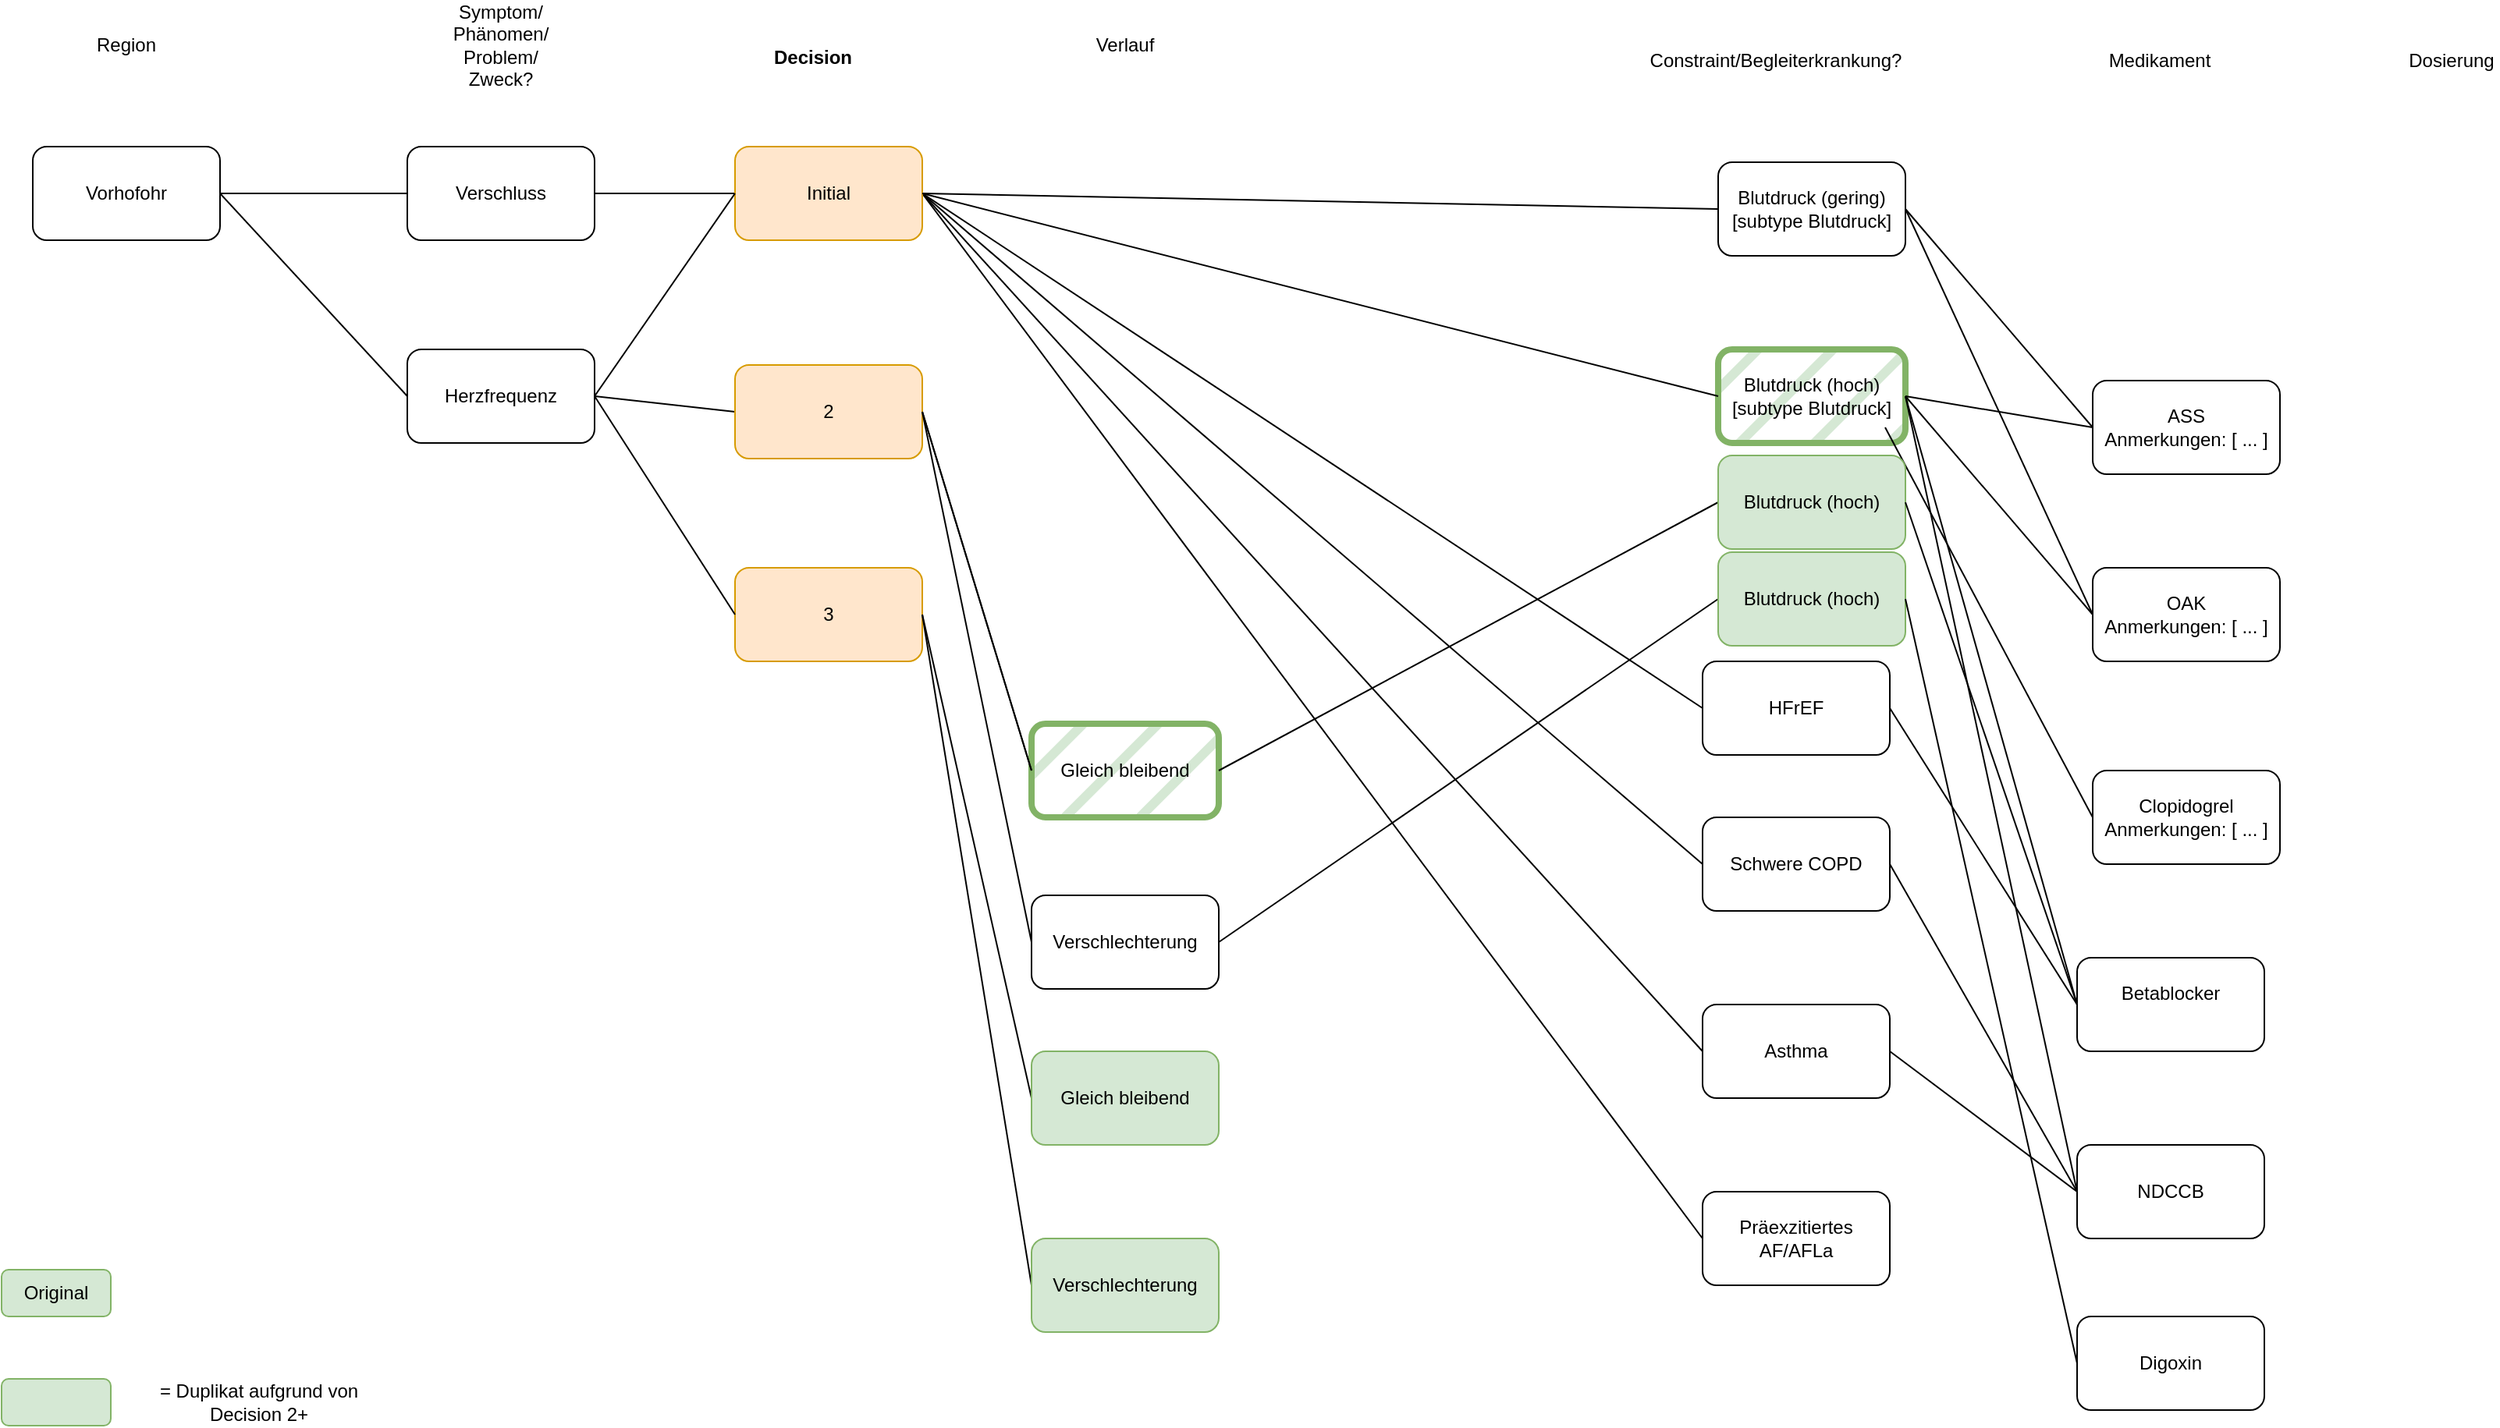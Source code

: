 <mxfile version="24.2.8" type="github">
  <diagram name="Seite-1" id="Lj3RmBoYemo5wMBXR7T-">
    <mxGraphModel dx="2074" dy="1106" grid="1" gridSize="10" guides="1" tooltips="1" connect="1" arrows="1" fold="1" page="1" pageScale="1" pageWidth="1654" pageHeight="1169" math="0" shadow="0">
      <root>
        <mxCell id="0" />
        <mxCell id="1" parent="0" />
        <mxCell id="BmRe0CwLIyu7bXr3vCcB-1" value="&lt;div&gt;Symptom/&lt;/div&gt;&lt;div&gt;Phänomen/&lt;br&gt;Problem/&lt;br&gt;Zweck?&lt;br&gt;&lt;/div&gt;" style="text;html=1;align=center;verticalAlign=middle;whiteSpace=wrap;rounded=0;" parent="1" vertex="1">
          <mxGeometry x="320" y="40" width="60" height="30" as="geometry" />
        </mxCell>
        <mxCell id="BmRe0CwLIyu7bXr3vCcB-2" value="Vorhofohr" style="rounded=1;whiteSpace=wrap;html=1;" parent="1" vertex="1">
          <mxGeometry x="50" y="120" width="120" height="60" as="geometry" />
        </mxCell>
        <mxCell id="BmRe0CwLIyu7bXr3vCcB-3" value="Verschluss" style="rounded=1;whiteSpace=wrap;html=1;" parent="1" vertex="1">
          <mxGeometry x="290" y="120" width="120" height="60" as="geometry" />
        </mxCell>
        <mxCell id="BmRe0CwLIyu7bXr3vCcB-4" value="Region" style="text;html=1;align=center;verticalAlign=middle;whiteSpace=wrap;rounded=0;" parent="1" vertex="1">
          <mxGeometry x="80" y="40" width="60" height="30" as="geometry" />
        </mxCell>
        <mxCell id="BmRe0CwLIyu7bXr3vCcB-7" value="&lt;div&gt;ASS&lt;/div&gt;&lt;div&gt;Anmerkungen: [ ... ]&lt;/div&gt;" style="rounded=1;whiteSpace=wrap;html=1;" parent="1" vertex="1">
          <mxGeometry x="1370" y="270" width="120" height="60" as="geometry" />
        </mxCell>
        <mxCell id="BmRe0CwLIyu7bXr3vCcB-8" value="&lt;div&gt;OAK&lt;/div&gt;&lt;div&gt;Anmerkungen: [ ... ]&lt;/div&gt;" style="rounded=1;whiteSpace=wrap;html=1;" parent="1" vertex="1">
          <mxGeometry x="1370" y="390" width="120" height="60" as="geometry" />
        </mxCell>
        <mxCell id="BmRe0CwLIyu7bXr3vCcB-9" value="&lt;div&gt;Clopidogrel&lt;/div&gt;&lt;div&gt;Anmerkungen: [ ... ]&lt;br&gt;&lt;/div&gt;" style="rounded=1;whiteSpace=wrap;html=1;" parent="1" vertex="1">
          <mxGeometry x="1370" y="520" width="120" height="60" as="geometry" />
        </mxCell>
        <mxCell id="BmRe0CwLIyu7bXr3vCcB-10" value="Medikament" style="text;html=1;align=center;verticalAlign=middle;whiteSpace=wrap;rounded=0;" parent="1" vertex="1">
          <mxGeometry x="1383" y="50" width="60" height="30" as="geometry" />
        </mxCell>
        <mxCell id="BmRe0CwLIyu7bXr3vCcB-11" value="&lt;div&gt;Blutdruck (gering)&lt;/div&gt;&lt;div&gt;[subtype Blutdruck]&lt;br&gt;&lt;/div&gt;" style="rounded=1;whiteSpace=wrap;html=1;" parent="1" vertex="1">
          <mxGeometry x="1130" y="130" width="120" height="60" as="geometry" />
        </mxCell>
        <mxCell id="BmRe0CwLIyu7bXr3vCcB-12" value="&lt;div&gt;Blutdruck (hoch)&lt;/div&gt;&lt;div&gt;[subtype Blutdruck]&lt;/div&gt;" style="rounded=1;whiteSpace=wrap;html=1;fillColor=#d5e8d4;strokeColor=#82b366;fillStyle=hatch;strokeWidth=4;" parent="1" vertex="1">
          <mxGeometry x="1130" y="250" width="120" height="60" as="geometry" />
        </mxCell>
        <mxCell id="BmRe0CwLIyu7bXr3vCcB-14" value="Constraint/Begleiterkrankung?" style="text;html=1;align=center;verticalAlign=middle;whiteSpace=wrap;rounded=0;" parent="1" vertex="1">
          <mxGeometry x="1137" y="50" width="60" height="30" as="geometry" />
        </mxCell>
        <mxCell id="BmRe0CwLIyu7bXr3vCcB-17" value="" style="endArrow=none;html=1;rounded=0;exitX=1;exitY=0.5;exitDx=0;exitDy=0;entryX=0;entryY=0.5;entryDx=0;entryDy=0;" parent="1" source="BmRe0CwLIyu7bXr3vCcB-2" target="BmRe0CwLIyu7bXr3vCcB-3" edge="1">
          <mxGeometry width="50" height="50" relative="1" as="geometry">
            <mxPoint x="580" y="380" as="sourcePoint" />
            <mxPoint x="630" y="330" as="targetPoint" />
          </mxGeometry>
        </mxCell>
        <mxCell id="BmRe0CwLIyu7bXr3vCcB-18" value="" style="endArrow=none;html=1;rounded=0;entryX=0;entryY=0.5;entryDx=0;entryDy=0;" parent="1" edge="1" target="ywd2_ELRaqGQqajww4Ma-36">
          <mxGeometry width="50" height="50" relative="1" as="geometry">
            <mxPoint x="410" y="150" as="sourcePoint" />
            <mxPoint x="500" y="230" as="targetPoint" />
          </mxGeometry>
        </mxCell>
        <mxCell id="BmRe0CwLIyu7bXr3vCcB-20" value="" style="endArrow=none;html=1;rounded=0;exitX=1;exitY=0.5;exitDx=0;exitDy=0;entryX=0;entryY=0.5;entryDx=0;entryDy=0;" parent="1" source="BmRe0CwLIyu7bXr3vCcB-11" target="BmRe0CwLIyu7bXr3vCcB-7" edge="1">
          <mxGeometry width="50" height="50" relative="1" as="geometry">
            <mxPoint x="1263" y="160" as="sourcePoint" />
            <mxPoint x="1350" y="159.58" as="targetPoint" />
          </mxGeometry>
        </mxCell>
        <mxCell id="BmRe0CwLIyu7bXr3vCcB-22" value="" style="endArrow=none;html=1;rounded=0;exitX=1;exitY=0.5;exitDx=0;exitDy=0;entryX=0;entryY=0.5;entryDx=0;entryDy=0;" parent="1" source="BmRe0CwLIyu7bXr3vCcB-12" target="BmRe0CwLIyu7bXr3vCcB-7" edge="1">
          <mxGeometry width="50" height="50" relative="1" as="geometry">
            <mxPoint x="1210" y="200" as="sourcePoint" />
            <mxPoint x="1357" y="290" as="targetPoint" />
          </mxGeometry>
        </mxCell>
        <mxCell id="BmRe0CwLIyu7bXr3vCcB-23" value="" style="endArrow=none;html=1;rounded=0;exitX=1;exitY=0.5;exitDx=0;exitDy=0;entryX=0;entryY=0.5;entryDx=0;entryDy=0;" parent="1" source="BmRe0CwLIyu7bXr3vCcB-11" target="BmRe0CwLIyu7bXr3vCcB-8" edge="1">
          <mxGeometry width="50" height="50" relative="1" as="geometry">
            <mxPoint x="1247" y="290" as="sourcePoint" />
            <mxPoint x="1360" y="170" as="targetPoint" />
          </mxGeometry>
        </mxCell>
        <mxCell id="BmRe0CwLIyu7bXr3vCcB-24" value="" style="endArrow=none;html=1;rounded=0;entryX=0;entryY=0.5;entryDx=0;entryDy=0;" parent="1" target="BmRe0CwLIyu7bXr3vCcB-9" edge="1">
          <mxGeometry width="50" height="50" relative="1" as="geometry">
            <mxPoint x="1237" y="300" as="sourcePoint" />
            <mxPoint x="1350" y="280" as="targetPoint" />
          </mxGeometry>
        </mxCell>
        <mxCell id="BmRe0CwLIyu7bXr3vCcB-25" value="" style="endArrow=none;html=1;rounded=0;exitX=1;exitY=0.5;exitDx=0;exitDy=0;entryX=0;entryY=0.5;entryDx=0;entryDy=0;" parent="1" source="BmRe0CwLIyu7bXr3vCcB-12" edge="1" target="BmRe0CwLIyu7bXr3vCcB-8">
          <mxGeometry width="50" height="50" relative="1" as="geometry">
            <mxPoint x="1247" y="170" as="sourcePoint" />
            <mxPoint x="1366" y="420" as="targetPoint" />
          </mxGeometry>
        </mxCell>
        <mxCell id="BmRe0CwLIyu7bXr3vCcB-37" value="Dosierung" style="text;html=1;align=center;verticalAlign=middle;whiteSpace=wrap;rounded=0;" parent="1" vertex="1">
          <mxGeometry x="1570" y="50" width="60" height="30" as="geometry" />
        </mxCell>
        <mxCell id="ywd2_ELRaqGQqajww4Ma-4" value="" style="endArrow=none;html=1;rounded=0;exitX=1;exitY=0.5;exitDx=0;exitDy=0;entryX=0;entryY=0.5;entryDx=0;entryDy=0;" edge="1" parent="1" source="ywd2_ELRaqGQqajww4Ma-36" target="BmRe0CwLIyu7bXr3vCcB-11">
          <mxGeometry width="50" height="50" relative="1" as="geometry">
            <mxPoint x="974" y="500" as="sourcePoint" />
            <mxPoint x="1117" y="159" as="targetPoint" />
          </mxGeometry>
        </mxCell>
        <mxCell id="ywd2_ELRaqGQqajww4Ma-5" value="HFrEF" style="rounded=1;whiteSpace=wrap;html=1;" vertex="1" parent="1">
          <mxGeometry x="1120" y="450" width="120" height="60" as="geometry" />
        </mxCell>
        <mxCell id="ywd2_ELRaqGQqajww4Ma-6" value="Schwere COPD" style="rounded=1;whiteSpace=wrap;html=1;" vertex="1" parent="1">
          <mxGeometry x="1120" y="550" width="120" height="60" as="geometry" />
        </mxCell>
        <mxCell id="ywd2_ELRaqGQqajww4Ma-8" value="Asthma" style="rounded=1;whiteSpace=wrap;html=1;" vertex="1" parent="1">
          <mxGeometry x="1120" y="670" width="120" height="60" as="geometry" />
        </mxCell>
        <mxCell id="ywd2_ELRaqGQqajww4Ma-9" value="&lt;div&gt;Präexzitiertes&lt;/div&gt;&lt;div&gt;AF/AFLa&lt;/div&gt;" style="rounded=1;whiteSpace=wrap;html=1;" vertex="1" parent="1">
          <mxGeometry x="1120" y="790" width="120" height="60" as="geometry" />
        </mxCell>
        <mxCell id="ywd2_ELRaqGQqajww4Ma-10" value="" style="endArrow=none;html=1;rounded=0;entryX=0;entryY=0.5;entryDx=0;entryDy=0;exitX=1;exitY=0.5;exitDx=0;exitDy=0;" edge="1" parent="1" source="ywd2_ELRaqGQqajww4Ma-36" target="ywd2_ELRaqGQqajww4Ma-5">
          <mxGeometry width="50" height="50" relative="1" as="geometry">
            <mxPoint x="794" y="280" as="sourcePoint" />
            <mxPoint x="891" y="159" as="targetPoint" />
          </mxGeometry>
        </mxCell>
        <mxCell id="ywd2_ELRaqGQqajww4Ma-11" value="" style="endArrow=none;html=1;rounded=0;entryX=0;entryY=0.5;entryDx=0;entryDy=0;exitX=1;exitY=0.5;exitDx=0;exitDy=0;" edge="1" parent="1" source="ywd2_ELRaqGQqajww4Ma-36" target="ywd2_ELRaqGQqajww4Ma-6">
          <mxGeometry width="50" height="50" relative="1" as="geometry">
            <mxPoint x="400" y="560" as="sourcePoint" />
            <mxPoint x="881" y="565" as="targetPoint" />
          </mxGeometry>
        </mxCell>
        <mxCell id="ywd2_ELRaqGQqajww4Ma-12" value="" style="endArrow=none;html=1;rounded=0;entryX=0;entryY=0.5;entryDx=0;entryDy=0;exitX=1;exitY=0.5;exitDx=0;exitDy=0;" edge="1" parent="1" source="ywd2_ELRaqGQqajww4Ma-36" target="ywd2_ELRaqGQqajww4Ma-8">
          <mxGeometry width="50" height="50" relative="1" as="geometry">
            <mxPoint x="794" y="280" as="sourcePoint" />
            <mxPoint x="881" y="670" as="targetPoint" />
          </mxGeometry>
        </mxCell>
        <mxCell id="ywd2_ELRaqGQqajww4Ma-13" value="" style="endArrow=none;html=1;rounded=0;entryX=0;entryY=0.5;entryDx=0;entryDy=0;exitX=1;exitY=0.5;exitDx=0;exitDy=0;" edge="1" parent="1" source="ywd2_ELRaqGQqajww4Ma-36" target="ywd2_ELRaqGQqajww4Ma-9">
          <mxGeometry width="50" height="50" relative="1" as="geometry">
            <mxPoint x="804" y="290" as="sourcePoint" />
            <mxPoint x="881" y="790" as="targetPoint" />
          </mxGeometry>
        </mxCell>
        <mxCell id="ywd2_ELRaqGQqajww4Ma-15" value="Herzfrequenz" style="rounded=1;whiteSpace=wrap;html=1;" vertex="1" parent="1">
          <mxGeometry x="290" y="250" width="120" height="60" as="geometry" />
        </mxCell>
        <mxCell id="ywd2_ELRaqGQqajww4Ma-18" value="&lt;div&gt;Betablocker&lt;/div&gt;&lt;div&gt;&lt;br&gt;&lt;/div&gt;" style="rounded=1;whiteSpace=wrap;html=1;" vertex="1" parent="1">
          <mxGeometry x="1360" y="640" width="120" height="60" as="geometry" />
        </mxCell>
        <mxCell id="ywd2_ELRaqGQqajww4Ma-20" value="NDCCB" style="rounded=1;whiteSpace=wrap;html=1;" vertex="1" parent="1">
          <mxGeometry x="1360" y="760" width="120" height="60" as="geometry" />
        </mxCell>
        <mxCell id="ywd2_ELRaqGQqajww4Ma-22" value="" style="endArrow=none;html=1;rounded=0;entryX=0;entryY=0.5;entryDx=0;entryDy=0;exitX=1;exitY=0.5;exitDx=0;exitDy=0;" edge="1" parent="1" source="BmRe0CwLIyu7bXr3vCcB-12" target="ywd2_ELRaqGQqajww4Ma-18">
          <mxGeometry width="50" height="50" relative="1" as="geometry">
            <mxPoint x="1190" y="510" as="sourcePoint" />
            <mxPoint x="1240" y="460" as="targetPoint" />
          </mxGeometry>
        </mxCell>
        <mxCell id="ywd2_ELRaqGQqajww4Ma-23" value="" style="endArrow=none;html=1;rounded=0;entryX=0;entryY=0.5;entryDx=0;entryDy=0;exitX=1;exitY=0.5;exitDx=0;exitDy=0;" edge="1" parent="1" source="BmRe0CwLIyu7bXr3vCcB-12" target="ywd2_ELRaqGQqajww4Ma-20">
          <mxGeometry width="50" height="50" relative="1" as="geometry">
            <mxPoint x="1247" y="169" as="sourcePoint" />
            <mxPoint x="1370" y="680" as="targetPoint" />
          </mxGeometry>
        </mxCell>
        <mxCell id="ywd2_ELRaqGQqajww4Ma-24" value="" style="endArrow=none;html=1;rounded=0;exitX=1;exitY=0.5;exitDx=0;exitDy=0;" edge="1" parent="1" source="ywd2_ELRaqGQqajww4Ma-5">
          <mxGeometry width="50" height="50" relative="1" as="geometry">
            <mxPoint x="1190" y="510" as="sourcePoint" />
            <mxPoint x="1360" y="670" as="targetPoint" />
          </mxGeometry>
        </mxCell>
        <mxCell id="ywd2_ELRaqGQqajww4Ma-25" value="" style="endArrow=none;html=1;rounded=0;exitX=1;exitY=0.5;exitDx=0;exitDy=0;" edge="1" parent="1" source="ywd2_ELRaqGQqajww4Ma-6">
          <mxGeometry width="50" height="50" relative="1" as="geometry">
            <mxPoint x="1237" y="575" as="sourcePoint" />
            <mxPoint x="1360" y="790" as="targetPoint" />
          </mxGeometry>
        </mxCell>
        <mxCell id="ywd2_ELRaqGQqajww4Ma-26" value="" style="endArrow=none;html=1;rounded=0;exitX=1;exitY=0.5;exitDx=0;exitDy=0;entryX=0;entryY=0.5;entryDx=0;entryDy=0;" edge="1" parent="1" source="ywd2_ELRaqGQqajww4Ma-8" target="ywd2_ELRaqGQqajww4Ma-20">
          <mxGeometry width="50" height="50" relative="1" as="geometry">
            <mxPoint x="1237" y="680" as="sourcePoint" />
            <mxPoint x="1340" y="790" as="targetPoint" />
          </mxGeometry>
        </mxCell>
        <mxCell id="ywd2_ELRaqGQqajww4Ma-30" value="Gleich bleibend" style="rounded=1;whiteSpace=wrap;html=1;fillColor=#d5e8d4;fillStyle=hatch;strokeColor=#82b366;strokeWidth=4;" vertex="1" parent="1">
          <mxGeometry x="690" y="490" width="120" height="60" as="geometry" />
        </mxCell>
        <mxCell id="ywd2_ELRaqGQqajww4Ma-32" value="Verschlechterung" style="rounded=1;whiteSpace=wrap;html=1;" vertex="1" parent="1">
          <mxGeometry x="690" y="600" width="120" height="60" as="geometry" />
        </mxCell>
        <mxCell id="ywd2_ELRaqGQqajww4Ma-34" value="" style="endArrow=none;html=1;rounded=0;exitX=0;exitY=0.5;exitDx=0;exitDy=0;entryX=1;entryY=0.5;entryDx=0;entryDy=0;" edge="1" parent="1" source="ywd2_ELRaqGQqajww4Ma-41" target="ywd2_ELRaqGQqajww4Ma-30">
          <mxGeometry width="50" height="50" relative="1" as="geometry">
            <mxPoint x="854" y="450" as="sourcePoint" />
            <mxPoint x="400" y="650" as="targetPoint" />
          </mxGeometry>
        </mxCell>
        <mxCell id="ywd2_ELRaqGQqajww4Ma-36" value="Initial" style="rounded=1;whiteSpace=wrap;html=1;fillColor=#ffe6cc;strokeColor=#d79b00;" vertex="1" parent="1">
          <mxGeometry x="500" y="120" width="120" height="60" as="geometry" />
        </mxCell>
        <mxCell id="ywd2_ELRaqGQqajww4Ma-37" value="" style="endArrow=none;html=1;rounded=0;exitX=1;exitY=0.5;exitDx=0;exitDy=0;entryX=0;entryY=0.5;entryDx=0;entryDy=0;" edge="1" parent="1" source="ywd2_ELRaqGQqajww4Ma-15" target="ywd2_ELRaqGQqajww4Ma-36">
          <mxGeometry width="50" height="50" relative="1" as="geometry">
            <mxPoint x="360" y="330" as="sourcePoint" />
            <mxPoint x="830" y="450" as="targetPoint" />
          </mxGeometry>
        </mxCell>
        <mxCell id="ywd2_ELRaqGQqajww4Ma-38" value="" style="endArrow=none;html=1;rounded=0;exitX=1;exitY=0.5;exitDx=0;exitDy=0;entryX=0;entryY=0.5;entryDx=0;entryDy=0;" edge="1" parent="1" source="ywd2_ELRaqGQqajww4Ma-56" target="ywd2_ELRaqGQqajww4Ma-30">
          <mxGeometry width="50" height="50" relative="1" as="geometry">
            <mxPoint x="780" y="500" as="sourcePoint" />
            <mxPoint x="830" y="450" as="targetPoint" />
          </mxGeometry>
        </mxCell>
        <mxCell id="ywd2_ELRaqGQqajww4Ma-39" value="" style="endArrow=none;html=1;rounded=0;exitX=1;exitY=0.5;exitDx=0;exitDy=0;entryX=0;entryY=0.5;entryDx=0;entryDy=0;" edge="1" parent="1" source="ywd2_ELRaqGQqajww4Ma-15" target="ywd2_ELRaqGQqajww4Ma-56">
          <mxGeometry width="50" height="50" relative="1" as="geometry">
            <mxPoint x="420" y="290" as="sourcePoint" />
            <mxPoint x="674" y="425" as="targetPoint" />
          </mxGeometry>
        </mxCell>
        <mxCell id="ywd2_ELRaqGQqajww4Ma-40" value="" style="endArrow=none;html=1;rounded=0;exitX=1;exitY=0.5;exitDx=0;exitDy=0;entryX=0;entryY=0.5;entryDx=0;entryDy=0;" edge="1" parent="1" source="ywd2_ELRaqGQqajww4Ma-32" target="ywd2_ELRaqGQqajww4Ma-53">
          <mxGeometry width="50" height="50" relative="1" as="geometry">
            <mxPoint x="780" y="500" as="sourcePoint" />
            <mxPoint x="880" y="480" as="targetPoint" />
          </mxGeometry>
        </mxCell>
        <mxCell id="ywd2_ELRaqGQqajww4Ma-41" value="&lt;div&gt;Blutdruck (hoch)&lt;br&gt;&lt;/div&gt;" style="rounded=1;whiteSpace=wrap;html=1;fillColor=#d5e8d4;strokeColor=#82b366;" vertex="1" parent="1">
          <mxGeometry x="1130" y="318" width="120" height="60" as="geometry" />
        </mxCell>
        <mxCell id="ywd2_ELRaqGQqajww4Ma-42" value="" style="rounded=1;whiteSpace=wrap;html=1;fillColor=#d5e8d4;strokeColor=#82b366;" vertex="1" parent="1">
          <mxGeometry x="30" y="910" width="70" height="30" as="geometry" />
        </mxCell>
        <mxCell id="ywd2_ELRaqGQqajww4Ma-43" value="= Duplikat aufgrund von Decision 2+ " style="text;html=1;align=center;verticalAlign=middle;whiteSpace=wrap;rounded=0;" vertex="1" parent="1">
          <mxGeometry x="120" y="910" width="150" height="30" as="geometry" />
        </mxCell>
        <mxCell id="ywd2_ELRaqGQqajww4Ma-44" value="Digoxin" style="rounded=1;whiteSpace=wrap;html=1;" vertex="1" parent="1">
          <mxGeometry x="1360" y="870" width="120" height="60" as="geometry" />
        </mxCell>
        <mxCell id="ywd2_ELRaqGQqajww4Ma-45" value="" style="endArrow=none;html=1;rounded=0;exitX=1;exitY=0.5;exitDx=0;exitDy=0;entryX=0;entryY=0.5;entryDx=0;entryDy=0;" edge="1" parent="1" source="ywd2_ELRaqGQqajww4Ma-41" target="ywd2_ELRaqGQqajww4Ma-18">
          <mxGeometry width="50" height="50" relative="1" as="geometry">
            <mxPoint x="1030" y="545" as="sourcePoint" />
            <mxPoint x="1126" y="500" as="targetPoint" />
          </mxGeometry>
        </mxCell>
        <mxCell id="ywd2_ELRaqGQqajww4Ma-46" value="&lt;div&gt;&amp;nbsp;&lt;br&gt;&lt;/div&gt;&lt;div&gt;Decision&lt;/div&gt;" style="text;html=1;align=center;verticalAlign=middle;whiteSpace=wrap;rounded=0;fontStyle=1" vertex="1" parent="1">
          <mxGeometry x="520" y="40" width="60" height="30" as="geometry" />
        </mxCell>
        <mxCell id="ywd2_ELRaqGQqajww4Ma-53" value="&lt;div&gt;Blutdruck (hoch)&lt;br&gt;&lt;/div&gt;" style="rounded=1;whiteSpace=wrap;html=1;fillColor=#d5e8d4;strokeColor=#82b366;" vertex="1" parent="1">
          <mxGeometry x="1130" y="380" width="120" height="60" as="geometry" />
        </mxCell>
        <mxCell id="ywd2_ELRaqGQqajww4Ma-54" value="" style="endArrow=none;html=1;rounded=0;exitX=1;exitY=0.5;exitDx=0;exitDy=0;entryX=0;entryY=0.5;entryDx=0;entryDy=0;" edge="1" parent="1" source="ywd2_ELRaqGQqajww4Ma-53" target="ywd2_ELRaqGQqajww4Ma-44">
          <mxGeometry width="50" height="50" relative="1" as="geometry">
            <mxPoint x="1696" y="470" as="sourcePoint" />
            <mxPoint x="1927" y="485" as="targetPoint" />
          </mxGeometry>
        </mxCell>
        <mxCell id="ywd2_ELRaqGQqajww4Ma-55" value="&lt;div&gt;Verlauf&lt;/div&gt;" style="text;html=1;align=center;verticalAlign=middle;whiteSpace=wrap;rounded=0;" vertex="1" parent="1">
          <mxGeometry x="720" y="40" width="60" height="30" as="geometry" />
        </mxCell>
        <mxCell id="ywd2_ELRaqGQqajww4Ma-56" value="2" style="rounded=1;whiteSpace=wrap;html=1;fillColor=#ffe6cc;strokeColor=#d79b00;" vertex="1" parent="1">
          <mxGeometry x="500" y="260" width="120" height="60" as="geometry" />
        </mxCell>
        <mxCell id="ywd2_ELRaqGQqajww4Ma-58" value="" style="endArrow=none;html=1;rounded=0;exitX=1;exitY=0.5;exitDx=0;exitDy=0;entryX=0;entryY=0.5;entryDx=0;entryDy=0;" edge="1" parent="1" source="ywd2_ELRaqGQqajww4Ma-56" target="ywd2_ELRaqGQqajww4Ma-30">
          <mxGeometry width="50" height="50" relative="1" as="geometry">
            <mxPoint x="410" y="280" as="sourcePoint" />
            <mxPoint x="690" y="520" as="targetPoint" />
          </mxGeometry>
        </mxCell>
        <mxCell id="ywd2_ELRaqGQqajww4Ma-57" value="3" style="rounded=1;whiteSpace=wrap;html=1;fillColor=#ffe6cc;strokeColor=#d79b00;" vertex="1" parent="1">
          <mxGeometry x="500" y="390" width="120" height="60" as="geometry" />
        </mxCell>
        <mxCell id="ywd2_ELRaqGQqajww4Ma-60" value="" style="endArrow=none;html=1;rounded=0;exitX=1;exitY=0.5;exitDx=0;exitDy=0;entryX=0;entryY=0.5;entryDx=0;entryDy=0;" edge="1" parent="1" source="ywd2_ELRaqGQqajww4Ma-57" target="ywd2_ELRaqGQqajww4Ma-63">
          <mxGeometry width="50" height="50" relative="1" as="geometry">
            <mxPoint x="630" y="300" as="sourcePoint" />
            <mxPoint x="700" y="640" as="targetPoint" />
          </mxGeometry>
        </mxCell>
        <mxCell id="ywd2_ELRaqGQqajww4Ma-61" value="" style="endArrow=none;html=1;rounded=0;exitX=1;exitY=0.5;exitDx=0;exitDy=0;entryX=0;entryY=0.5;entryDx=0;entryDy=0;" edge="1" parent="1" source="ywd2_ELRaqGQqajww4Ma-57" target="ywd2_ELRaqGQqajww4Ma-64">
          <mxGeometry width="50" height="50" relative="1" as="geometry">
            <mxPoint x="630" y="430" as="sourcePoint" />
            <mxPoint x="700" y="530" as="targetPoint" />
          </mxGeometry>
        </mxCell>
        <mxCell id="ywd2_ELRaqGQqajww4Ma-62" value="" style="endArrow=none;html=1;rounded=0;exitX=1;exitY=0.5;exitDx=0;exitDy=0;entryX=0;entryY=0.5;entryDx=0;entryDy=0;" edge="1" parent="1" source="ywd2_ELRaqGQqajww4Ma-15" target="ywd2_ELRaqGQqajww4Ma-57">
          <mxGeometry width="50" height="50" relative="1" as="geometry">
            <mxPoint x="420" y="290" as="sourcePoint" />
            <mxPoint x="510" y="300" as="targetPoint" />
          </mxGeometry>
        </mxCell>
        <mxCell id="ywd2_ELRaqGQqajww4Ma-63" value="Gleich bleibend" style="rounded=1;whiteSpace=wrap;html=1;fillColor=#d5e8d4;strokeColor=#82b366;" vertex="1" parent="1">
          <mxGeometry x="690" y="700" width="120" height="60" as="geometry" />
        </mxCell>
        <mxCell id="ywd2_ELRaqGQqajww4Ma-64" value="Verschlechterung" style="rounded=1;whiteSpace=wrap;html=1;fillColor=#d5e8d4;strokeColor=#82b366;" vertex="1" parent="1">
          <mxGeometry x="690" y="820" width="120" height="60" as="geometry" />
        </mxCell>
        <mxCell id="ywd2_ELRaqGQqajww4Ma-65" value="" style="endArrow=none;html=1;rounded=0;entryX=0;entryY=0.5;entryDx=0;entryDy=0;" edge="1" parent="1" target="ywd2_ELRaqGQqajww4Ma-32">
          <mxGeometry width="50" height="50" relative="1" as="geometry">
            <mxPoint x="620" y="290" as="sourcePoint" />
            <mxPoint x="700" y="530" as="targetPoint" />
          </mxGeometry>
        </mxCell>
        <mxCell id="ywd2_ELRaqGQqajww4Ma-66" value="Original" style="rounded=1;whiteSpace=wrap;html=1;fillColor=#d5e8d4;strokeColor=#82b366;" vertex="1" parent="1">
          <mxGeometry x="30" y="840" width="70" height="30" as="geometry" />
        </mxCell>
        <mxCell id="ywd2_ELRaqGQqajww4Ma-78" value="" style="endArrow=none;html=1;rounded=0;exitX=1;exitY=0.5;exitDx=0;exitDy=0;entryX=0;entryY=0.5;entryDx=0;entryDy=0;" edge="1" parent="1" source="BmRe0CwLIyu7bXr3vCcB-2" target="ywd2_ELRaqGQqajww4Ma-15">
          <mxGeometry width="50" height="50" relative="1" as="geometry">
            <mxPoint x="180" y="160" as="sourcePoint" />
            <mxPoint x="300" y="160" as="targetPoint" />
          </mxGeometry>
        </mxCell>
        <mxCell id="ywd2_ELRaqGQqajww4Ma-79" value="" style="endArrow=none;html=1;rounded=0;exitX=1;exitY=0.5;exitDx=0;exitDy=0;entryX=0;entryY=0.5;entryDx=0;entryDy=0;" edge="1" parent="1" source="ywd2_ELRaqGQqajww4Ma-36" target="BmRe0CwLIyu7bXr3vCcB-12">
          <mxGeometry width="50" height="50" relative="1" as="geometry">
            <mxPoint x="630" y="160" as="sourcePoint" />
            <mxPoint x="1140" y="170" as="targetPoint" />
          </mxGeometry>
        </mxCell>
      </root>
    </mxGraphModel>
  </diagram>
</mxfile>

